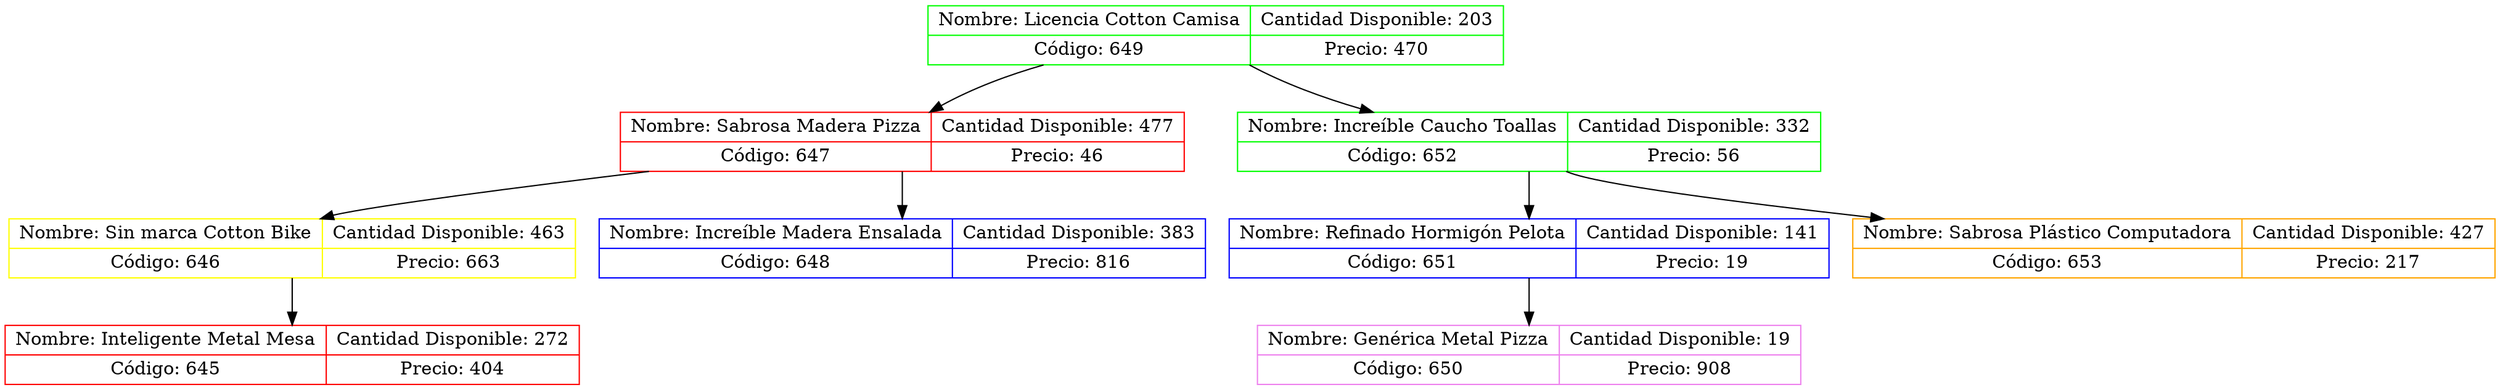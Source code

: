 digraph Arbol{node[shape="record"];
node0xc0003be5b0[label="{Nombre: Licencia Cotton Camisa|Código: 649}|{Cantidad Disponible: 203|Precio: 470}" color="green"];
node0xc0003be690[label="{Nombre: Sabrosa Madera Pizza|Código: 647}|{Cantidad Disponible: 477|Precio: 46}" color="red"];
node0xc0003be5b0:f0->node0xc0003be690:f1
node0xc0003be620[label="{Nombre: Sin marca Cotton Bike|Código: 646}|{Cantidad Disponible: 463|Precio: 663}" color="yellow"];
node0xc0003be690:f0->node0xc0003be620:f1
node0xc0003be850[label="{Nombre: Inteligente Metal Mesa|Código: 645}|{Cantidad Disponible: 272|Precio: 404}" color="red"];
node0xc0003be620:f0->node0xc0003be850:f1
node0xc0003be700[label="{Nombre: Increíble Madera Ensalada|Código: 648}|{Cantidad Disponible: 383|Precio: 816}" color="blue"];
node0xc0003be690:f2->node0xc0003be700:f1
node0xc0003be770[label="{Nombre: Increíble Caucho Toallas|Código: 652}|{Cantidad Disponible: 332|Precio: 56}" color="green"];
node0xc0003be5b0:f2->node0xc0003be770:f1
node0xc0003be8c0[label="{Nombre: Refinado Hormigón Pelota|Código: 651}|{Cantidad Disponible: 141|Precio: 19}" color="blue"];
node0xc0003be770:f0->node0xc0003be8c0:f1
node0xc0003be930[label="{Nombre: Genérica Metal Pizza|Código: 650}|{Cantidad Disponible: 19|Precio: 908}" color="violet"];
node0xc0003be8c0:f0->node0xc0003be930:f1
node0xc0003be7e0[label="{Nombre: Sabrosa Plástico Computadora|Código: 653}|{Cantidad Disponible: 427|Precio: 217}" color="orange"];
node0xc0003be770:f2->node0xc0003be7e0:f1
}
